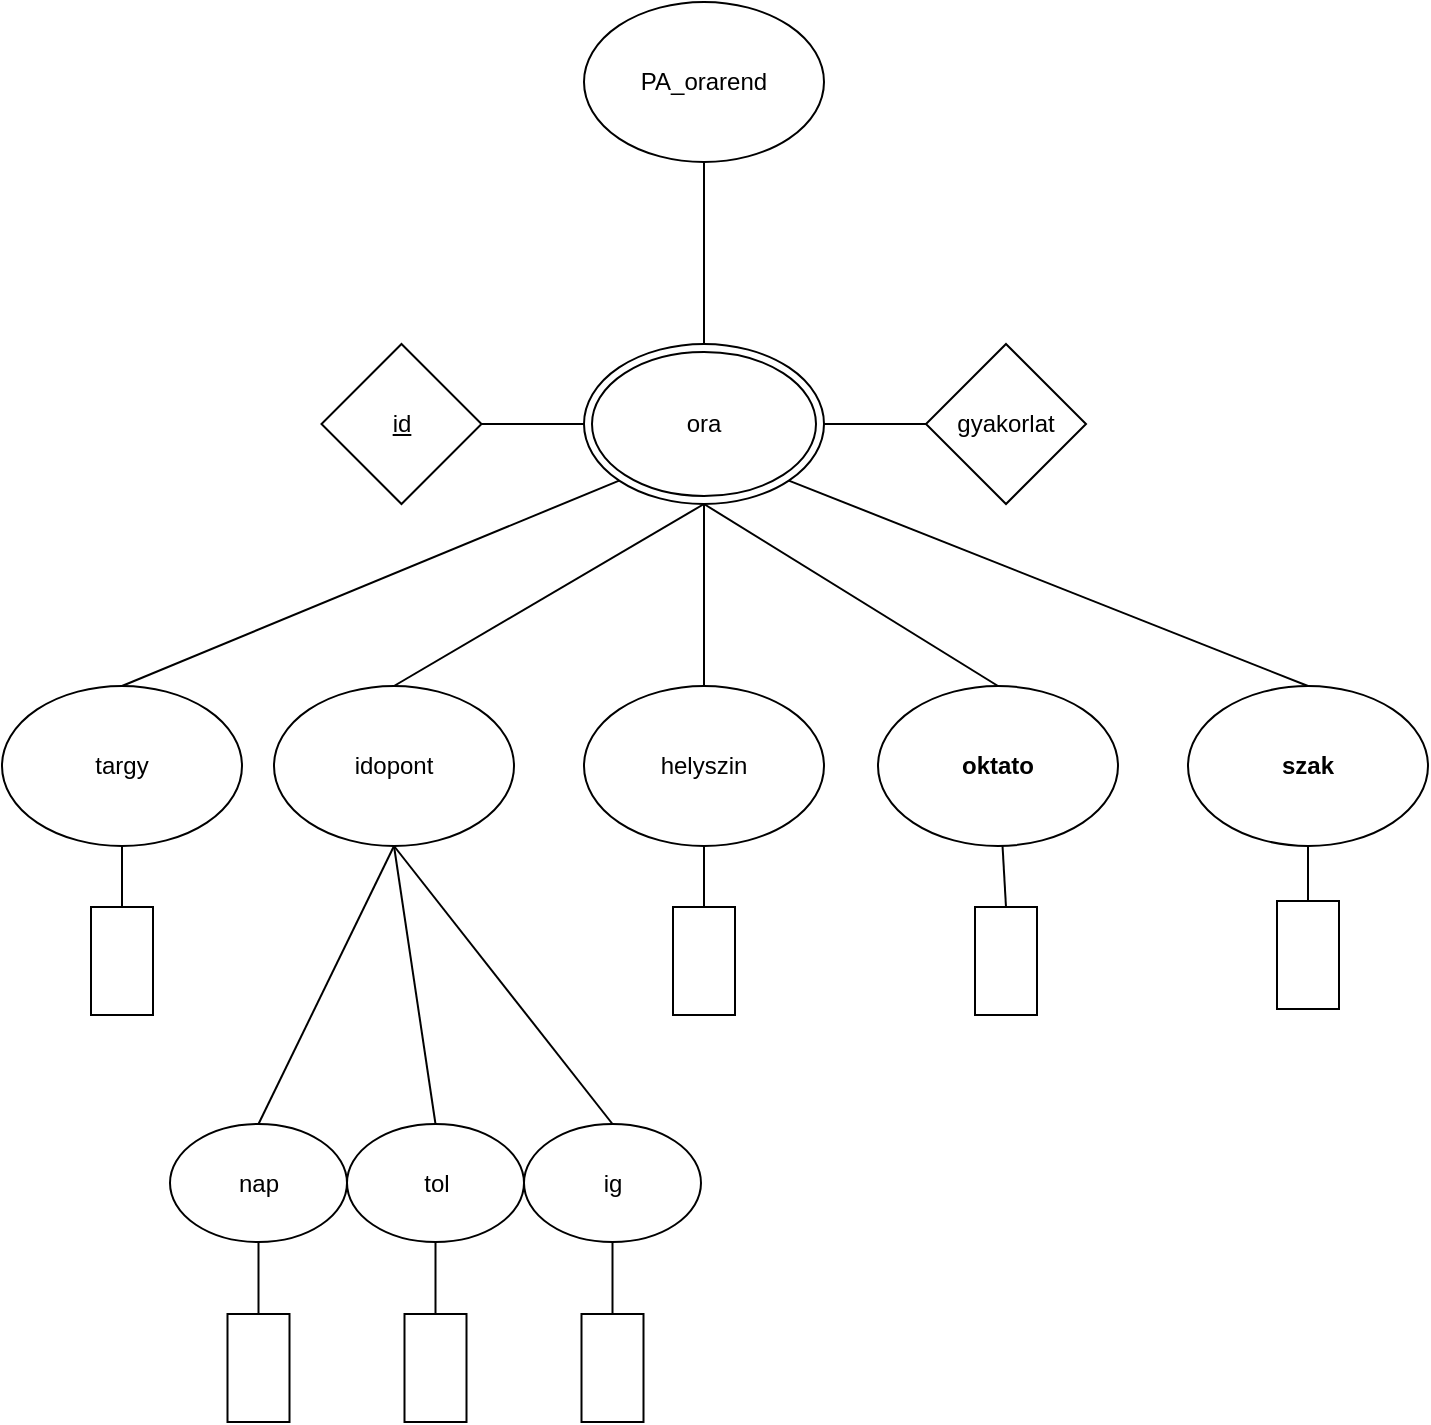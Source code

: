 <mxfile version="24.7.14" pages="2">
  <diagram name="xdm" id="bqRqYgNJxH10T0RP_icS">
    <mxGraphModel dx="1313" dy="1278" grid="0" gridSize="10" guides="1" tooltips="1" connect="1" arrows="1" fold="1" page="0" pageScale="1" pageWidth="827" pageHeight="1169" math="0" shadow="0">
      <root>
        <mxCell id="0" />
        <mxCell id="1" parent="0" />
        <mxCell id="bwGKS7NITxqUm5VlcVO4-1" value="ora" style="whiteSpace=wrap;html=1;shape=doubleEllipse;perimeter=ellipsePerimeter;" vertex="1" parent="1">
          <mxGeometry x="315" y="111" width="120" height="80" as="geometry" />
        </mxCell>
        <mxCell id="bwGKS7NITxqUm5VlcVO4-3" value="targy" style="ellipse;whiteSpace=wrap;html=1;" vertex="1" parent="1">
          <mxGeometry x="24" y="282" width="120" height="80" as="geometry" />
        </mxCell>
        <mxCell id="bwGKS7NITxqUm5VlcVO4-4" value="idopont" style="ellipse;whiteSpace=wrap;html=1;" vertex="1" parent="1">
          <mxGeometry x="160" y="282" width="120" height="80" as="geometry" />
        </mxCell>
        <mxCell id="bwGKS7NITxqUm5VlcVO4-5" value="helyszin" style="ellipse;whiteSpace=wrap;html=1;" vertex="1" parent="1">
          <mxGeometry x="315" y="282" width="120" height="80" as="geometry" />
        </mxCell>
        <mxCell id="bwGKS7NITxqUm5VlcVO4-6" value="oktato" style="ellipse;whiteSpace=wrap;html=1;fontStyle=1" vertex="1" parent="1">
          <mxGeometry x="462" y="282" width="120" height="80" as="geometry" />
        </mxCell>
        <mxCell id="bwGKS7NITxqUm5VlcVO4-7" value="szak" style="ellipse;whiteSpace=wrap;html=1;fontStyle=1" vertex="1" parent="1">
          <mxGeometry x="617" y="282" width="120" height="80" as="geometry" />
        </mxCell>
        <mxCell id="bwGKS7NITxqUm5VlcVO4-9" value="" style="endArrow=none;html=1;rounded=0;fontSize=12;startSize=8;endSize=8;curved=1;exitX=0.5;exitY=0;exitDx=0;exitDy=0;entryX=0;entryY=1;entryDx=0;entryDy=0;" edge="1" parent="1" source="bwGKS7NITxqUm5VlcVO4-3" target="bwGKS7NITxqUm5VlcVO4-1">
          <mxGeometry width="50" height="50" relative="1" as="geometry">
            <mxPoint x="271" y="300" as="sourcePoint" />
            <mxPoint x="321" y="250" as="targetPoint" />
          </mxGeometry>
        </mxCell>
        <mxCell id="bwGKS7NITxqUm5VlcVO4-11" value="" style="endArrow=none;html=1;rounded=0;fontSize=12;startSize=8;endSize=8;curved=1;exitX=0.5;exitY=0;exitDx=0;exitDy=0;entryX=0.5;entryY=1;entryDx=0;entryDy=0;" edge="1" parent="1" source="bwGKS7NITxqUm5VlcVO4-4" target="bwGKS7NITxqUm5VlcVO4-1">
          <mxGeometry width="50" height="50" relative="1" as="geometry">
            <mxPoint x="564" y="300" as="sourcePoint" />
            <mxPoint x="614" y="250" as="targetPoint" />
          </mxGeometry>
        </mxCell>
        <mxCell id="bwGKS7NITxqUm5VlcVO4-12" value="" style="endArrow=none;html=1;rounded=0;fontSize=12;startSize=8;endSize=8;curved=1;exitX=0.5;exitY=0;exitDx=0;exitDy=0;entryX=0.5;entryY=1;entryDx=0;entryDy=0;" edge="1" parent="1" source="bwGKS7NITxqUm5VlcVO4-5" target="bwGKS7NITxqUm5VlcVO4-1">
          <mxGeometry width="50" height="50" relative="1" as="geometry">
            <mxPoint x="564" y="300" as="sourcePoint" />
            <mxPoint x="614" y="250" as="targetPoint" />
          </mxGeometry>
        </mxCell>
        <mxCell id="bwGKS7NITxqUm5VlcVO4-13" value="" style="endArrow=none;html=1;rounded=0;fontSize=12;startSize=8;endSize=8;curved=1;exitX=0.5;exitY=0;exitDx=0;exitDy=0;entryX=0.5;entryY=1;entryDx=0;entryDy=0;" edge="1" parent="1" source="bwGKS7NITxqUm5VlcVO4-6" target="bwGKS7NITxqUm5VlcVO4-1">
          <mxGeometry width="50" height="50" relative="1" as="geometry">
            <mxPoint x="564" y="300" as="sourcePoint" />
            <mxPoint x="614" y="250" as="targetPoint" />
          </mxGeometry>
        </mxCell>
        <mxCell id="bwGKS7NITxqUm5VlcVO4-14" value="" style="endArrow=none;html=1;rounded=0;fontSize=12;startSize=8;endSize=8;curved=1;exitX=0.5;exitY=0;exitDx=0;exitDy=0;entryX=1;entryY=1;entryDx=0;entryDy=0;" edge="1" parent="1" source="bwGKS7NITxqUm5VlcVO4-7" target="bwGKS7NITxqUm5VlcVO4-1">
          <mxGeometry width="50" height="50" relative="1" as="geometry">
            <mxPoint x="564" y="300" as="sourcePoint" />
            <mxPoint x="614" y="250" as="targetPoint" />
          </mxGeometry>
        </mxCell>
        <mxCell id="bwGKS7NITxqUm5VlcVO4-15" value="nap" style="ellipse;whiteSpace=wrap;html=1;" vertex="1" parent="1">
          <mxGeometry x="108" y="501" width="88.5" height="59" as="geometry" />
        </mxCell>
        <mxCell id="bwGKS7NITxqUm5VlcVO4-16" value="tol" style="ellipse;whiteSpace=wrap;html=1;" vertex="1" parent="1">
          <mxGeometry x="196.5" y="501" width="88.5" height="59" as="geometry" />
        </mxCell>
        <mxCell id="bwGKS7NITxqUm5VlcVO4-17" value="ig" style="ellipse;whiteSpace=wrap;html=1;" vertex="1" parent="1">
          <mxGeometry x="285" y="501" width="88.5" height="59" as="geometry" />
        </mxCell>
        <mxCell id="bwGKS7NITxqUm5VlcVO4-22" value="" style="endArrow=none;html=1;rounded=0;fontSize=12;startSize=8;endSize=8;curved=1;exitX=0.5;exitY=0;exitDx=0;exitDy=0;entryX=0.5;entryY=1;entryDx=0;entryDy=0;" edge="1" parent="1" source="bwGKS7NITxqUm5VlcVO4-16" target="bwGKS7NITxqUm5VlcVO4-4">
          <mxGeometry width="50" height="50" relative="1" as="geometry">
            <mxPoint x="47" y="518" as="sourcePoint" />
            <mxPoint x="257" y="389" as="targetPoint" />
          </mxGeometry>
        </mxCell>
        <mxCell id="bwGKS7NITxqUm5VlcVO4-23" value="" style="endArrow=none;html=1;rounded=0;fontSize=12;startSize=8;endSize=8;curved=1;entryX=0.5;entryY=0;entryDx=0;entryDy=0;exitX=0.5;exitY=1;exitDx=0;exitDy=0;" edge="1" parent="1" source="bwGKS7NITxqUm5VlcVO4-4" target="bwGKS7NITxqUm5VlcVO4-15">
          <mxGeometry width="50" height="50" relative="1" as="geometry">
            <mxPoint x="112" y="556" as="sourcePoint" />
            <mxPoint x="162" y="506" as="targetPoint" />
          </mxGeometry>
        </mxCell>
        <mxCell id="bwGKS7NITxqUm5VlcVO4-24" value="" style="endArrow=none;html=1;rounded=0;fontSize=12;startSize=8;endSize=8;curved=1;exitX=0.5;exitY=0;exitDx=0;exitDy=0;entryX=0.5;entryY=1;entryDx=0;entryDy=0;" edge="1" parent="1" source="bwGKS7NITxqUm5VlcVO4-17" target="bwGKS7NITxqUm5VlcVO4-4">
          <mxGeometry width="50" height="50" relative="1" as="geometry">
            <mxPoint x="195" y="560" as="sourcePoint" />
            <mxPoint x="287" y="374" as="targetPoint" />
          </mxGeometry>
        </mxCell>
        <mxCell id="bwGKS7NITxqUm5VlcVO4-25" value="" style="rounded=0;whiteSpace=wrap;html=1;rotation=90;" vertex="1" parent="1">
          <mxGeometry x="57" y="404" width="54" height="31" as="geometry" />
        </mxCell>
        <mxCell id="bwGKS7NITxqUm5VlcVO4-26" value="" style="endArrow=none;html=1;rounded=0;fontSize=12;startSize=8;endSize=8;curved=1;exitX=0;exitY=0.5;exitDx=0;exitDy=0;entryX=0.5;entryY=1;entryDx=0;entryDy=0;" edge="1" parent="1" source="bwGKS7NITxqUm5VlcVO4-25" target="bwGKS7NITxqUm5VlcVO4-3">
          <mxGeometry width="50" height="50" relative="1" as="geometry">
            <mxPoint x="270.5" y="313" as="sourcePoint" />
            <mxPoint x="80.5" y="365" as="targetPoint" />
          </mxGeometry>
        </mxCell>
        <mxCell id="bwGKS7NITxqUm5VlcVO4-28" value="" style="rounded=0;whiteSpace=wrap;html=1;rotation=90;" vertex="1" parent="1">
          <mxGeometry x="125.25" y="607.5" width="54" height="31" as="geometry" />
        </mxCell>
        <mxCell id="bwGKS7NITxqUm5VlcVO4-29" value="" style="endArrow=none;html=1;rounded=0;fontSize=12;startSize=8;endSize=8;curved=1;exitX=0;exitY=0.5;exitDx=0;exitDy=0;" edge="1" parent="1" source="bwGKS7NITxqUm5VlcVO4-28" target="bwGKS7NITxqUm5VlcVO4-15">
          <mxGeometry width="50" height="50" relative="1" as="geometry">
            <mxPoint x="342.75" y="508" as="sourcePoint" />
            <mxPoint x="152.75" y="560" as="targetPoint" />
          </mxGeometry>
        </mxCell>
        <mxCell id="bwGKS7NITxqUm5VlcVO4-30" value="" style="rounded=0;whiteSpace=wrap;html=1;rotation=90;" vertex="1" parent="1">
          <mxGeometry x="213.75" y="607.5" width="54" height="31" as="geometry" />
        </mxCell>
        <mxCell id="bwGKS7NITxqUm5VlcVO4-31" value="" style="endArrow=none;html=1;rounded=0;fontSize=12;startSize=8;endSize=8;curved=1;exitX=0;exitY=0.5;exitDx=0;exitDy=0;" edge="1" parent="1" source="bwGKS7NITxqUm5VlcVO4-30" target="bwGKS7NITxqUm5VlcVO4-16">
          <mxGeometry width="50" height="50" relative="1" as="geometry">
            <mxPoint x="431.25" y="508" as="sourcePoint" />
            <mxPoint x="241.25" y="560" as="targetPoint" />
          </mxGeometry>
        </mxCell>
        <mxCell id="bwGKS7NITxqUm5VlcVO4-32" value="" style="rounded=0;whiteSpace=wrap;html=1;rotation=90;" vertex="1" parent="1">
          <mxGeometry x="302.25" y="607.5" width="54" height="31" as="geometry" />
        </mxCell>
        <mxCell id="bwGKS7NITxqUm5VlcVO4-33" value="" style="endArrow=none;html=1;rounded=0;fontSize=12;startSize=8;endSize=8;curved=1;exitX=0;exitY=0.5;exitDx=0;exitDy=0;entryX=0.5;entryY=1;entryDx=0;entryDy=0;" edge="1" source="bwGKS7NITxqUm5VlcVO4-32" parent="1" target="bwGKS7NITxqUm5VlcVO4-17">
          <mxGeometry width="50" height="50" relative="1" as="geometry">
            <mxPoint x="513.5" y="508" as="sourcePoint" />
            <mxPoint x="322.25" y="560" as="targetPoint" />
          </mxGeometry>
        </mxCell>
        <mxCell id="bwGKS7NITxqUm5VlcVO4-34" value="" style="rounded=0;whiteSpace=wrap;html=1;rotation=90;" vertex="1" parent="1">
          <mxGeometry x="348" y="404" width="54" height="31" as="geometry" />
        </mxCell>
        <mxCell id="bwGKS7NITxqUm5VlcVO4-35" value="" style="endArrow=none;html=1;rounded=0;fontSize=12;startSize=8;endSize=8;curved=1;exitX=0;exitY=0.5;exitDx=0;exitDy=0;" edge="1" source="bwGKS7NITxqUm5VlcVO4-34" parent="1" target="bwGKS7NITxqUm5VlcVO4-5">
          <mxGeometry width="50" height="50" relative="1" as="geometry">
            <mxPoint x="559.25" y="304.5" as="sourcePoint" />
            <mxPoint x="376.004" y="384.45" as="targetPoint" />
          </mxGeometry>
        </mxCell>
        <mxCell id="bwGKS7NITxqUm5VlcVO4-36" value="" style="rounded=0;whiteSpace=wrap;html=1;rotation=90;" vertex="1" parent="1">
          <mxGeometry x="499" y="404" width="54" height="31" as="geometry" />
        </mxCell>
        <mxCell id="bwGKS7NITxqUm5VlcVO4-37" value="" style="endArrow=none;html=1;rounded=0;fontSize=12;startSize=8;endSize=8;curved=1;exitX=0;exitY=0.5;exitDx=0;exitDy=0;" edge="1" source="bwGKS7NITxqUm5VlcVO4-36" parent="1" target="bwGKS7NITxqUm5VlcVO4-6">
          <mxGeometry width="50" height="50" relative="1" as="geometry">
            <mxPoint x="710.25" y="304.5" as="sourcePoint" />
            <mxPoint x="526" y="384.5" as="targetPoint" />
          </mxGeometry>
        </mxCell>
        <mxCell id="bwGKS7NITxqUm5VlcVO4-38" value="" style="rounded=0;whiteSpace=wrap;html=1;rotation=90;" vertex="1" parent="1">
          <mxGeometry x="650" y="401" width="54" height="31" as="geometry" />
        </mxCell>
        <mxCell id="bwGKS7NITxqUm5VlcVO4-39" value="" style="endArrow=none;html=1;rounded=0;fontSize=12;startSize=8;endSize=8;curved=1;exitX=0;exitY=0.5;exitDx=0;exitDy=0;" edge="1" source="bwGKS7NITxqUm5VlcVO4-38" parent="1" target="bwGKS7NITxqUm5VlcVO4-7">
          <mxGeometry width="50" height="50" relative="1" as="geometry">
            <mxPoint x="720.25" y="314.5" as="sourcePoint" />
            <mxPoint x="682.0" y="384.494" as="targetPoint" />
            <Array as="points" />
          </mxGeometry>
        </mxCell>
        <mxCell id="bwGKS7NITxqUm5VlcVO4-40" value="id" style="rhombus;whiteSpace=wrap;html=1;fontStyle=4" vertex="1" parent="1">
          <mxGeometry x="183.75" y="111" width="80" height="80" as="geometry" />
        </mxCell>
        <mxCell id="bwGKS7NITxqUm5VlcVO4-41" value="gyakorlat" style="rhombus;whiteSpace=wrap;html=1;" vertex="1" parent="1">
          <mxGeometry x="486" y="111" width="80" height="80" as="geometry" />
        </mxCell>
        <mxCell id="bwGKS7NITxqUm5VlcVO4-44" value="" style="endArrow=none;html=1;rounded=0;fontSize=12;startSize=8;endSize=8;curved=1;exitX=0;exitY=0.5;exitDx=0;exitDy=0;entryX=1;entryY=0.5;entryDx=0;entryDy=0;" edge="1" parent="1" source="bwGKS7NITxqUm5VlcVO4-41" target="bwGKS7NITxqUm5VlcVO4-1">
          <mxGeometry width="50" height="50" relative="1" as="geometry">
            <mxPoint x="323" y="305" as="sourcePoint" />
            <mxPoint x="373" y="255" as="targetPoint" />
          </mxGeometry>
        </mxCell>
        <mxCell id="KEErFl2x-pu-iBxss9mC-2" value="PA_orarend" style="ellipse;whiteSpace=wrap;html=1;" vertex="1" parent="1">
          <mxGeometry x="315" y="-60" width="120" height="80" as="geometry" />
        </mxCell>
        <mxCell id="KEErFl2x-pu-iBxss9mC-3" value="" style="endArrow=none;html=1;rounded=0;fontSize=12;startSize=8;endSize=8;curved=1;" edge="1" parent="1" source="bwGKS7NITxqUm5VlcVO4-1" target="KEErFl2x-pu-iBxss9mC-2">
          <mxGeometry width="50" height="50" relative="1" as="geometry">
            <mxPoint x="663" y="247" as="sourcePoint" />
            <mxPoint x="713" y="197" as="targetPoint" />
          </mxGeometry>
        </mxCell>
        <mxCell id="cjkI-0EM8EegCV0AG9MY-1" value="" style="endArrow=none;html=1;rounded=0;fontSize=12;startSize=8;endSize=8;curved=1;" edge="1" parent="1" source="bwGKS7NITxqUm5VlcVO4-1" target="bwGKS7NITxqUm5VlcVO4-40">
          <mxGeometry width="50" height="50" relative="1" as="geometry">
            <mxPoint x="84" y="191" as="sourcePoint" />
            <mxPoint x="134" y="141" as="targetPoint" />
          </mxGeometry>
        </mxCell>
      </root>
    </mxGraphModel>
  </diagram>
  <diagram id="ouJUXT59m7gnz4oLP1eE" name="ER">
    <mxGraphModel dx="1567" dy="780" grid="0" gridSize="10" guides="1" tooltips="1" connect="1" arrows="1" fold="1" page="0" pageScale="1" pageWidth="827" pageHeight="1169" math="0" shadow="0">
      <root>
        <mxCell id="0" />
        <mxCell id="1" parent="0" />
        <mxCell id="oZ1xjrPCw6t7B0WSxTvu-1" value="PA_orarend" style="rounded=0;whiteSpace=wrap;html=1;" vertex="1" parent="1">
          <mxGeometry x="83" y="170" width="120" height="60" as="geometry" />
        </mxCell>
        <mxCell id="XKQRAOzj3E86PoO9VsMq-7" value="" style="rounded=0;orthogonalLoop=1;jettySize=auto;html=1;fontSize=12;startSize=8;endSize=8;endArrow=none;endFill=0;exitX=0.5;exitY=1;exitDx=0;exitDy=0;entryX=0.5;entryY=0;entryDx=0;entryDy=0;startArrow=classic;startFill=1;" edge="1" parent="1" source="sHNlf9EbvDKW46YBC1w3-2" target="XKQRAOzj3E86PoO9VsMq-6">
          <mxGeometry relative="1" as="geometry">
            <mxPoint x="-5" y="394.0" as="sourcePoint" />
          </mxGeometry>
        </mxCell>
        <mxCell id="sHNlf9EbvDKW46YBC1w3-2" value="ora" style="rounded=0;whiteSpace=wrap;html=1;" vertex="1" parent="1">
          <mxGeometry x="83" y="297" width="120" height="60" as="geometry" />
        </mxCell>
        <mxCell id="XKQRAOzj3E86PoO9VsMq-1" value="id" style="ellipse;whiteSpace=wrap;html=1;fontStyle=4" vertex="1" parent="1">
          <mxGeometry x="-87" y="287" width="120" height="80" as="geometry" />
        </mxCell>
        <mxCell id="XKQRAOzj3E86PoO9VsMq-2" value="" style="fontSize=12;html=1;endArrow=ERmany;rounded=0;startSize=8;endSize=8;entryX=0.5;entryY=0;entryDx=0;entryDy=0;exitX=0.5;exitY=1;exitDx=0;exitDy=0;" edge="1" parent="1" source="oZ1xjrPCw6t7B0WSxTvu-1" target="sHNlf9EbvDKW46YBC1w3-2">
          <mxGeometry width="100" height="100" relative="1" as="geometry">
            <mxPoint x="158" y="299" as="sourcePoint" />
            <mxPoint x="258" y="199" as="targetPoint" />
          </mxGeometry>
        </mxCell>
        <mxCell id="XKQRAOzj3E86PoO9VsMq-3" value="" style="endArrow=none;html=1;rounded=0;fontSize=12;startSize=8;endSize=8;curved=1;" edge="1" parent="1" source="XKQRAOzj3E86PoO9VsMq-1" target="sHNlf9EbvDKW46YBC1w3-2">
          <mxGeometry relative="1" as="geometry">
            <mxPoint x="33" y="327" as="sourcePoint" />
            <mxPoint x="193" y="327" as="targetPoint" />
          </mxGeometry>
        </mxCell>
        <mxCell id="XKQRAOzj3E86PoO9VsMq-5" value="" style="rounded=0;orthogonalLoop=1;jettySize=auto;html=1;fontSize=12;startSize=8;endSize=8;endArrow=none;endFill=0;" edge="1" parent="1" source="XKQRAOzj3E86PoO9VsMq-4" target="sHNlf9EbvDKW46YBC1w3-2">
          <mxGeometry relative="1" as="geometry" />
        </mxCell>
        <mxCell id="XKQRAOzj3E86PoO9VsMq-4" value="tipus" style="ellipse;whiteSpace=wrap;html=1;fontStyle=0" vertex="1" parent="1">
          <mxGeometry x="253" y="287" width="120" height="80" as="geometry" />
        </mxCell>
        <mxCell id="XKQRAOzj3E86PoO9VsMq-9" value="" style="rounded=0;orthogonalLoop=1;jettySize=auto;html=1;fontSize=12;startSize=8;endSize=8;endArrow=classic;endFill=1;startArrow=none;startFill=0;" edge="1" parent="1" source="XKQRAOzj3E86PoO9VsMq-6" target="XKQRAOzj3E86PoO9VsMq-8">
          <mxGeometry relative="1" as="geometry" />
        </mxCell>
        <mxCell id="XKQRAOzj3E86PoO9VsMq-6" value="" style="rhombus;whiteSpace=wrap;html=1;rounded=0;" vertex="1" parent="1">
          <mxGeometry x="-92" y="444" width="80" height="80" as="geometry" />
        </mxCell>
        <mxCell id="XKQRAOzj3E86PoO9VsMq-8" value="targy" style="whiteSpace=wrap;html=1;rounded=0;" vertex="1" parent="1">
          <mxGeometry x="-93" y="568" width="87" height="60" as="geometry" />
        </mxCell>
        <mxCell id="XKQRAOzj3E86PoO9VsMq-10" value="" style="rounded=0;orthogonalLoop=1;jettySize=auto;html=1;fontSize=12;startSize=8;endSize=8;endArrow=none;endFill=0;exitX=0.5;exitY=1;exitDx=0;exitDy=0;entryX=0.5;entryY=0;entryDx=0;entryDy=0;startArrow=classic;startFill=1;" edge="1" target="XKQRAOzj3E86PoO9VsMq-12" parent="1" source="sHNlf9EbvDKW46YBC1w3-2">
          <mxGeometry relative="1" as="geometry">
            <mxPoint x="110" y="398.0" as="sourcePoint" />
          </mxGeometry>
        </mxCell>
        <mxCell id="XKQRAOzj3E86PoO9VsMq-11" value="" style="rounded=0;orthogonalLoop=1;jettySize=auto;html=1;fontSize=12;startSize=8;endSize=8;endArrow=classic;endFill=1;startArrow=none;startFill=0;" edge="1" source="XKQRAOzj3E86PoO9VsMq-12" target="XKQRAOzj3E86PoO9VsMq-13" parent="1">
          <mxGeometry relative="1" as="geometry" />
        </mxCell>
        <mxCell id="XKQRAOzj3E86PoO9VsMq-12" value="" style="rhombus;whiteSpace=wrap;html=1;rounded=0;" vertex="1" parent="1">
          <mxGeometry x="19" y="444" width="80" height="80" as="geometry" />
        </mxCell>
        <mxCell id="RiogvM3sYdEFzVquVUnm-25" value="" style="edgeStyle=none;curved=1;rounded=0;orthogonalLoop=1;jettySize=auto;html=1;fontSize=12;startSize=8;endSize=8;entryX=0.5;entryY=0;entryDx=0;entryDy=0;exitX=0.5;exitY=1;exitDx=0;exitDy=0;startArrow=classic;startFill=1;endArrow=none;endFill=0;" edge="1" parent="1" source="XKQRAOzj3E86PoO9VsMq-13" target="RiogvM3sYdEFzVquVUnm-24">
          <mxGeometry relative="1" as="geometry" />
        </mxCell>
        <mxCell id="XKQRAOzj3E86PoO9VsMq-13" value="idopont" style="whiteSpace=wrap;html=1;rounded=0;" vertex="1" parent="1">
          <mxGeometry x="15.5" y="568" width="90.5" height="60" as="geometry" />
        </mxCell>
        <mxCell id="XKQRAOzj3E86PoO9VsMq-14" value="" style="rounded=0;orthogonalLoop=1;jettySize=auto;html=1;fontSize=12;startSize=8;endSize=8;endArrow=none;endFill=0;exitX=0.5;exitY=1;exitDx=0;exitDy=0;entryX=0.5;entryY=0;entryDx=0;entryDy=0;startArrow=classic;startFill=1;" edge="1" target="XKQRAOzj3E86PoO9VsMq-16" parent="1" source="sHNlf9EbvDKW46YBC1w3-2">
          <mxGeometry relative="1" as="geometry">
            <mxPoint x="239" y="390.0" as="sourcePoint" />
          </mxGeometry>
        </mxCell>
        <mxCell id="XKQRAOzj3E86PoO9VsMq-15" value="" style="rounded=0;orthogonalLoop=1;jettySize=auto;html=1;fontSize=12;startSize=8;endSize=8;endArrow=classic;endFill=1;startArrow=none;startFill=0;" edge="1" source="XKQRAOzj3E86PoO9VsMq-16" target="XKQRAOzj3E86PoO9VsMq-17" parent="1">
          <mxGeometry relative="1" as="geometry" />
        </mxCell>
        <mxCell id="XKQRAOzj3E86PoO9VsMq-16" value="" style="rhombus;whiteSpace=wrap;html=1;rounded=0;" vertex="1" parent="1">
          <mxGeometry x="130" y="444" width="80" height="80" as="geometry" />
        </mxCell>
        <mxCell id="XKQRAOzj3E86PoO9VsMq-17" value="helyszin" style="whiteSpace=wrap;html=1;rounded=0;" vertex="1" parent="1">
          <mxGeometry x="130.5" y="568" width="77.5" height="60" as="geometry" />
        </mxCell>
        <mxCell id="RiogvM3sYdEFzVquVUnm-9" value="" style="rounded=0;orthogonalLoop=1;jettySize=auto;html=1;fontSize=12;startSize=8;endSize=8;endArrow=classic;endFill=1;startArrow=none;startFill=0;" edge="1" source="RiogvM3sYdEFzVquVUnm-10" target="RiogvM3sYdEFzVquVUnm-11" parent="1">
          <mxGeometry relative="1" as="geometry" />
        </mxCell>
        <mxCell id="RiogvM3sYdEFzVquVUnm-16" value="" style="edgeStyle=none;curved=1;rounded=0;orthogonalLoop=1;jettySize=auto;html=1;fontSize=12;startSize=8;endSize=8;entryX=0.5;entryY=1;entryDx=0;entryDy=0;endArrow=classic;endFill=1;exitX=0.5;exitY=0;exitDx=0;exitDy=0;startArrow=none;startFill=0;" edge="1" parent="1" source="RiogvM3sYdEFzVquVUnm-10" target="sHNlf9EbvDKW46YBC1w3-2">
          <mxGeometry relative="1" as="geometry" />
        </mxCell>
        <mxCell id="RiogvM3sYdEFzVquVUnm-10" value="" style="rhombus;whiteSpace=wrap;html=1;rounded=0;" vertex="1" parent="1">
          <mxGeometry x="235" y="444" width="80" height="80" as="geometry" />
        </mxCell>
        <mxCell id="RiogvM3sYdEFzVquVUnm-11" value="oktato" style="whiteSpace=wrap;html=1;rounded=0;" vertex="1" parent="1">
          <mxGeometry x="235.5" y="568" width="78.5" height="60" as="geometry" />
        </mxCell>
        <mxCell id="RiogvM3sYdEFzVquVUnm-12" value="" style="rounded=0;orthogonalLoop=1;jettySize=auto;html=1;fontSize=12;startSize=8;endSize=8;endArrow=classic;endFill=1;startArrow=none;startFill=0;" edge="1" source="RiogvM3sYdEFzVquVUnm-13" target="RiogvM3sYdEFzVquVUnm-14" parent="1">
          <mxGeometry relative="1" as="geometry" />
        </mxCell>
        <mxCell id="RiogvM3sYdEFzVquVUnm-15" value="" style="edgeStyle=none;curved=1;rounded=0;orthogonalLoop=1;jettySize=auto;html=1;fontSize=12;startSize=8;endSize=8;entryX=0.5;entryY=1;entryDx=0;entryDy=0;endArrow=classic;endFill=1;exitX=0.5;exitY=0;exitDx=0;exitDy=0;startArrow=none;startFill=0;" edge="1" parent="1" source="RiogvM3sYdEFzVquVUnm-13" target="sHNlf9EbvDKW46YBC1w3-2">
          <mxGeometry relative="1" as="geometry" />
        </mxCell>
        <mxCell id="RiogvM3sYdEFzVquVUnm-13" value="" style="rhombus;whiteSpace=wrap;html=1;rounded=0;" vertex="1" parent="1">
          <mxGeometry x="342" y="444" width="80" height="80" as="geometry" />
        </mxCell>
        <mxCell id="RiogvM3sYdEFzVquVUnm-14" value="szak" style="whiteSpace=wrap;html=1;rounded=0;" vertex="1" parent="1">
          <mxGeometry x="342.5" y="568" width="90.5" height="60" as="geometry" />
        </mxCell>
        <mxCell id="RiogvM3sYdEFzVquVUnm-31" value="" style="edgeStyle=none;curved=1;rounded=0;orthogonalLoop=1;jettySize=auto;html=1;fontSize=12;startSize=8;endSize=8;" edge="1" parent="1" source="RiogvM3sYdEFzVquVUnm-24" target="RiogvM3sYdEFzVquVUnm-30">
          <mxGeometry relative="1" as="geometry" />
        </mxCell>
        <mxCell id="RiogvM3sYdEFzVquVUnm-24" value="" style="rhombus;whiteSpace=wrap;html=1;rounded=0;" vertex="1" parent="1">
          <mxGeometry x="-60" y="699" width="80" height="80" as="geometry" />
        </mxCell>
        <mxCell id="RiogvM3sYdEFzVquVUnm-26" value="" style="edgeStyle=none;curved=1;rounded=0;orthogonalLoop=1;jettySize=auto;html=1;fontSize=12;startSize=8;endSize=8;entryX=0.5;entryY=0;entryDx=0;entryDy=0;exitX=0.5;exitY=1;exitDx=0;exitDy=0;startArrow=classic;startFill=1;endArrow=none;endFill=0;" edge="1" target="RiogvM3sYdEFzVquVUnm-27" parent="1" source="XKQRAOzj3E86PoO9VsMq-13">
          <mxGeometry relative="1" as="geometry">
            <mxPoint x="143.5" y="628" as="sourcePoint" />
          </mxGeometry>
        </mxCell>
        <mxCell id="RiogvM3sYdEFzVquVUnm-33" value="" style="edgeStyle=none;curved=1;rounded=0;orthogonalLoop=1;jettySize=auto;html=1;fontSize=12;startSize=8;endSize=8;" edge="1" parent="1" source="RiogvM3sYdEFzVquVUnm-27" target="RiogvM3sYdEFzVquVUnm-32">
          <mxGeometry relative="1" as="geometry" />
        </mxCell>
        <mxCell id="RiogvM3sYdEFzVquVUnm-27" value="" style="rhombus;whiteSpace=wrap;html=1;rounded=0;" vertex="1" parent="1">
          <mxGeometry x="24.5" y="699" width="80" height="80" as="geometry" />
        </mxCell>
        <mxCell id="RiogvM3sYdEFzVquVUnm-28" value="" style="edgeStyle=none;curved=1;rounded=0;orthogonalLoop=1;jettySize=auto;html=1;fontSize=12;startSize=8;endSize=8;entryX=0.5;entryY=0;entryDx=0;entryDy=0;exitX=0.5;exitY=1;exitDx=0;exitDy=0;startArrow=classic;startFill=1;endArrow=none;endFill=0;" edge="1" target="RiogvM3sYdEFzVquVUnm-29" parent="1" source="XKQRAOzj3E86PoO9VsMq-13">
          <mxGeometry relative="1" as="geometry">
            <mxPoint x="144" y="628" as="sourcePoint" />
          </mxGeometry>
        </mxCell>
        <mxCell id="RiogvM3sYdEFzVquVUnm-35" value="" style="edgeStyle=none;curved=1;rounded=0;orthogonalLoop=1;jettySize=auto;html=1;fontSize=12;startSize=8;endSize=8;" edge="1" parent="1" source="RiogvM3sYdEFzVquVUnm-29" target="RiogvM3sYdEFzVquVUnm-34">
          <mxGeometry relative="1" as="geometry" />
        </mxCell>
        <mxCell id="RiogvM3sYdEFzVquVUnm-29" value="" style="rhombus;whiteSpace=wrap;html=1;rounded=0;" vertex="1" parent="1">
          <mxGeometry x="109.5" y="699" width="80" height="80" as="geometry" />
        </mxCell>
        <mxCell id="RiogvM3sYdEFzVquVUnm-30" value="nap" style="whiteSpace=wrap;html=1;rounded=0;" vertex="1" parent="1">
          <mxGeometry x="-60" y="828" width="77" height="60" as="geometry" />
        </mxCell>
        <mxCell id="RiogvM3sYdEFzVquVUnm-32" value="tol" style="whiteSpace=wrap;html=1;rounded=0;" vertex="1" parent="1">
          <mxGeometry x="28.25" y="828" width="72.5" height="60" as="geometry" />
        </mxCell>
        <mxCell id="RiogvM3sYdEFzVquVUnm-34" value="ig" style="whiteSpace=wrap;html=1;rounded=0;" vertex="1" parent="1">
          <mxGeometry x="115.75" y="826" width="81.25" height="60" as="geometry" />
        </mxCell>
      </root>
    </mxGraphModel>
  </diagram>
</mxfile>

